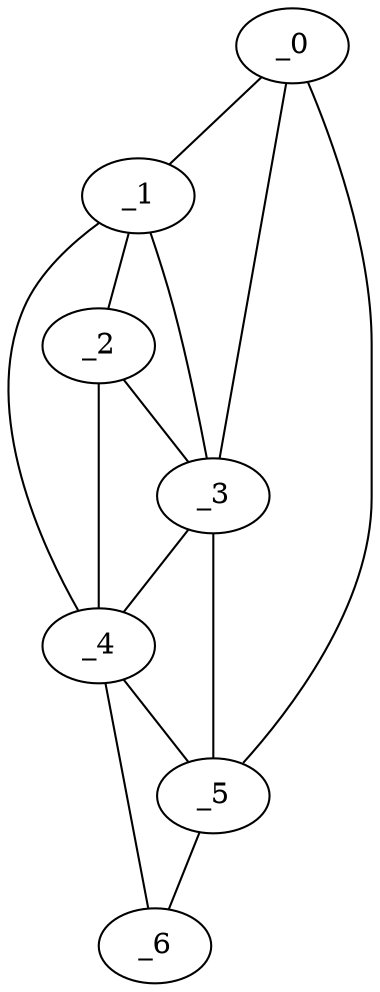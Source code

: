 graph "obj70__320.gxl" {
	_0	 [x=2,
		y=41];
	_1	 [x=11,
		y=50];
	_0 -- _1	 [valence=1];
	_3	 [x=74,
		y=29];
	_0 -- _3	 [valence=2];
	_5	 [x=127,
		y=17];
	_0 -- _5	 [valence=1];
	_2	 [x=69,
		y=43];
	_1 -- _2	 [valence=1];
	_1 -- _3	 [valence=2];
	_4	 [x=120,
		y=49];
	_1 -- _4	 [valence=1];
	_2 -- _3	 [valence=2];
	_2 -- _4	 [valence=2];
	_3 -- _4	 [valence=1];
	_3 -- _5	 [valence=2];
	_4 -- _5	 [valence=2];
	_6	 [x=127,
		y=42];
	_4 -- _6	 [valence=1];
	_5 -- _6	 [valence=1];
}
